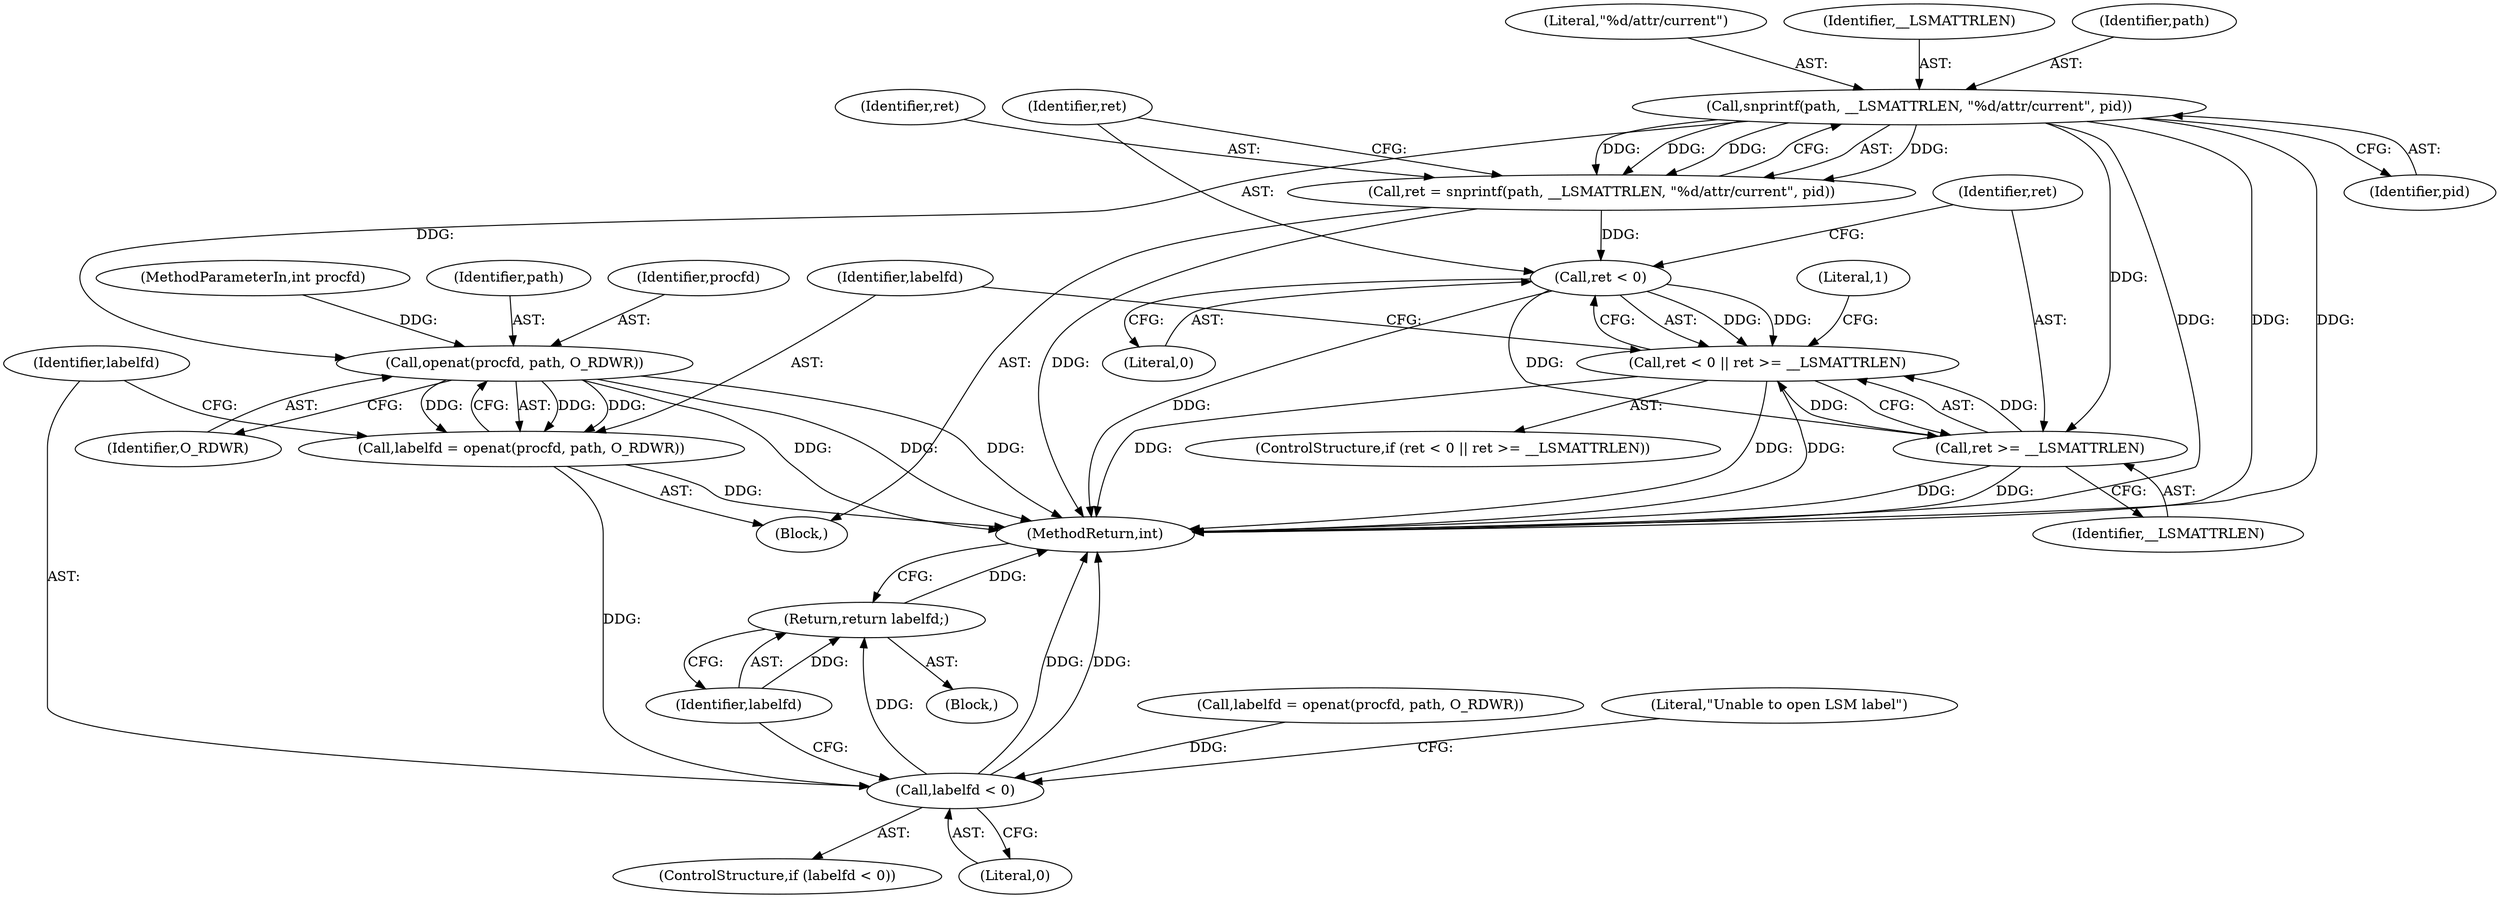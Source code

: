 digraph "0_lxc_81f466d05f2a89cb4f122ef7f593ff3f279b165c_0@API" {
"1000179" [label="(Call,snprintf(path, __LSMATTRLEN, \"%d/attr/current\", pid))"];
"1000177" [label="(Call,ret = snprintf(path, __LSMATTRLEN, \"%d/attr/current\", pid))"];
"1000186" [label="(Call,ret < 0)"];
"1000185" [label="(Call,ret < 0 || ret >= __LSMATTRLEN)"];
"1000189" [label="(Call,ret >= __LSMATTRLEN)"];
"1000197" [label="(Call,openat(procfd, path, O_RDWR))"];
"1000195" [label="(Call,labelfd = openat(procfd, path, O_RDWR))"];
"1000202" [label="(Call,labelfd < 0)"];
"1000211" [label="(Return,return labelfd;)"];
"1000201" [label="(ControlStructure,if (labelfd < 0))"];
"1000189" [label="(Call,ret >= __LSMATTRLEN)"];
"1000195" [label="(Call,labelfd = openat(procfd, path, O_RDWR))"];
"1000190" [label="(Identifier,ret)"];
"1000185" [label="(Call,ret < 0 || ret >= __LSMATTRLEN)"];
"1000176" [label="(Block,)"];
"1000182" [label="(Literal,\"%d/attr/current\")"];
"1000203" [label="(Identifier,labelfd)"];
"1000196" [label="(Identifier,labelfd)"];
"1000169" [label="(Call,labelfd = openat(procfd, path, O_RDWR))"];
"1000179" [label="(Call,snprintf(path, __LSMATTRLEN, \"%d/attr/current\", pid))"];
"1000211" [label="(Return,return labelfd;)"];
"1000202" [label="(Call,labelfd < 0)"];
"1000187" [label="(Identifier,ret)"];
"1000200" [label="(Identifier,O_RDWR)"];
"1000178" [label="(Identifier,ret)"];
"1000181" [label="(Identifier,__LSMATTRLEN)"];
"1000180" [label="(Identifier,path)"];
"1000213" [label="(MethodReturn,int)"];
"1000186" [label="(Call,ret < 0)"];
"1000177" [label="(Call,ret = snprintf(path, __LSMATTRLEN, \"%d/attr/current\", pid))"];
"1000204" [label="(Literal,0)"];
"1000107" [label="(Block,)"];
"1000212" [label="(Identifier,labelfd)"];
"1000207" [label="(Literal,\"Unable to open LSM label\")"];
"1000199" [label="(Identifier,path)"];
"1000198" [label="(Identifier,procfd)"];
"1000194" [label="(Literal,1)"];
"1000184" [label="(ControlStructure,if (ret < 0 || ret >= __LSMATTRLEN))"];
"1000191" [label="(Identifier,__LSMATTRLEN)"];
"1000103" [label="(MethodParameterIn,int procfd)"];
"1000183" [label="(Identifier,pid)"];
"1000188" [label="(Literal,0)"];
"1000197" [label="(Call,openat(procfd, path, O_RDWR))"];
"1000179" -> "1000177"  [label="AST: "];
"1000179" -> "1000183"  [label="CFG: "];
"1000180" -> "1000179"  [label="AST: "];
"1000181" -> "1000179"  [label="AST: "];
"1000182" -> "1000179"  [label="AST: "];
"1000183" -> "1000179"  [label="AST: "];
"1000177" -> "1000179"  [label="CFG: "];
"1000179" -> "1000213"  [label="DDG: "];
"1000179" -> "1000213"  [label="DDG: "];
"1000179" -> "1000213"  [label="DDG: "];
"1000179" -> "1000177"  [label="DDG: "];
"1000179" -> "1000177"  [label="DDG: "];
"1000179" -> "1000177"  [label="DDG: "];
"1000179" -> "1000177"  [label="DDG: "];
"1000179" -> "1000189"  [label="DDG: "];
"1000179" -> "1000197"  [label="DDG: "];
"1000177" -> "1000176"  [label="AST: "];
"1000178" -> "1000177"  [label="AST: "];
"1000187" -> "1000177"  [label="CFG: "];
"1000177" -> "1000213"  [label="DDG: "];
"1000177" -> "1000186"  [label="DDG: "];
"1000186" -> "1000185"  [label="AST: "];
"1000186" -> "1000188"  [label="CFG: "];
"1000187" -> "1000186"  [label="AST: "];
"1000188" -> "1000186"  [label="AST: "];
"1000190" -> "1000186"  [label="CFG: "];
"1000185" -> "1000186"  [label="CFG: "];
"1000186" -> "1000213"  [label="DDG: "];
"1000186" -> "1000185"  [label="DDG: "];
"1000186" -> "1000185"  [label="DDG: "];
"1000186" -> "1000189"  [label="DDG: "];
"1000185" -> "1000184"  [label="AST: "];
"1000185" -> "1000189"  [label="CFG: "];
"1000189" -> "1000185"  [label="AST: "];
"1000194" -> "1000185"  [label="CFG: "];
"1000196" -> "1000185"  [label="CFG: "];
"1000185" -> "1000213"  [label="DDG: "];
"1000185" -> "1000213"  [label="DDG: "];
"1000185" -> "1000213"  [label="DDG: "];
"1000189" -> "1000185"  [label="DDG: "];
"1000189" -> "1000185"  [label="DDG: "];
"1000189" -> "1000191"  [label="CFG: "];
"1000190" -> "1000189"  [label="AST: "];
"1000191" -> "1000189"  [label="AST: "];
"1000189" -> "1000213"  [label="DDG: "];
"1000189" -> "1000213"  [label="DDG: "];
"1000197" -> "1000195"  [label="AST: "];
"1000197" -> "1000200"  [label="CFG: "];
"1000198" -> "1000197"  [label="AST: "];
"1000199" -> "1000197"  [label="AST: "];
"1000200" -> "1000197"  [label="AST: "];
"1000195" -> "1000197"  [label="CFG: "];
"1000197" -> "1000213"  [label="DDG: "];
"1000197" -> "1000213"  [label="DDG: "];
"1000197" -> "1000213"  [label="DDG: "];
"1000197" -> "1000195"  [label="DDG: "];
"1000197" -> "1000195"  [label="DDG: "];
"1000197" -> "1000195"  [label="DDG: "];
"1000103" -> "1000197"  [label="DDG: "];
"1000195" -> "1000176"  [label="AST: "];
"1000196" -> "1000195"  [label="AST: "];
"1000203" -> "1000195"  [label="CFG: "];
"1000195" -> "1000213"  [label="DDG: "];
"1000195" -> "1000202"  [label="DDG: "];
"1000202" -> "1000201"  [label="AST: "];
"1000202" -> "1000204"  [label="CFG: "];
"1000203" -> "1000202"  [label="AST: "];
"1000204" -> "1000202"  [label="AST: "];
"1000207" -> "1000202"  [label="CFG: "];
"1000212" -> "1000202"  [label="CFG: "];
"1000202" -> "1000213"  [label="DDG: "];
"1000202" -> "1000213"  [label="DDG: "];
"1000169" -> "1000202"  [label="DDG: "];
"1000202" -> "1000211"  [label="DDG: "];
"1000211" -> "1000107"  [label="AST: "];
"1000211" -> "1000212"  [label="CFG: "];
"1000212" -> "1000211"  [label="AST: "];
"1000213" -> "1000211"  [label="CFG: "];
"1000211" -> "1000213"  [label="DDG: "];
"1000212" -> "1000211"  [label="DDG: "];
}
